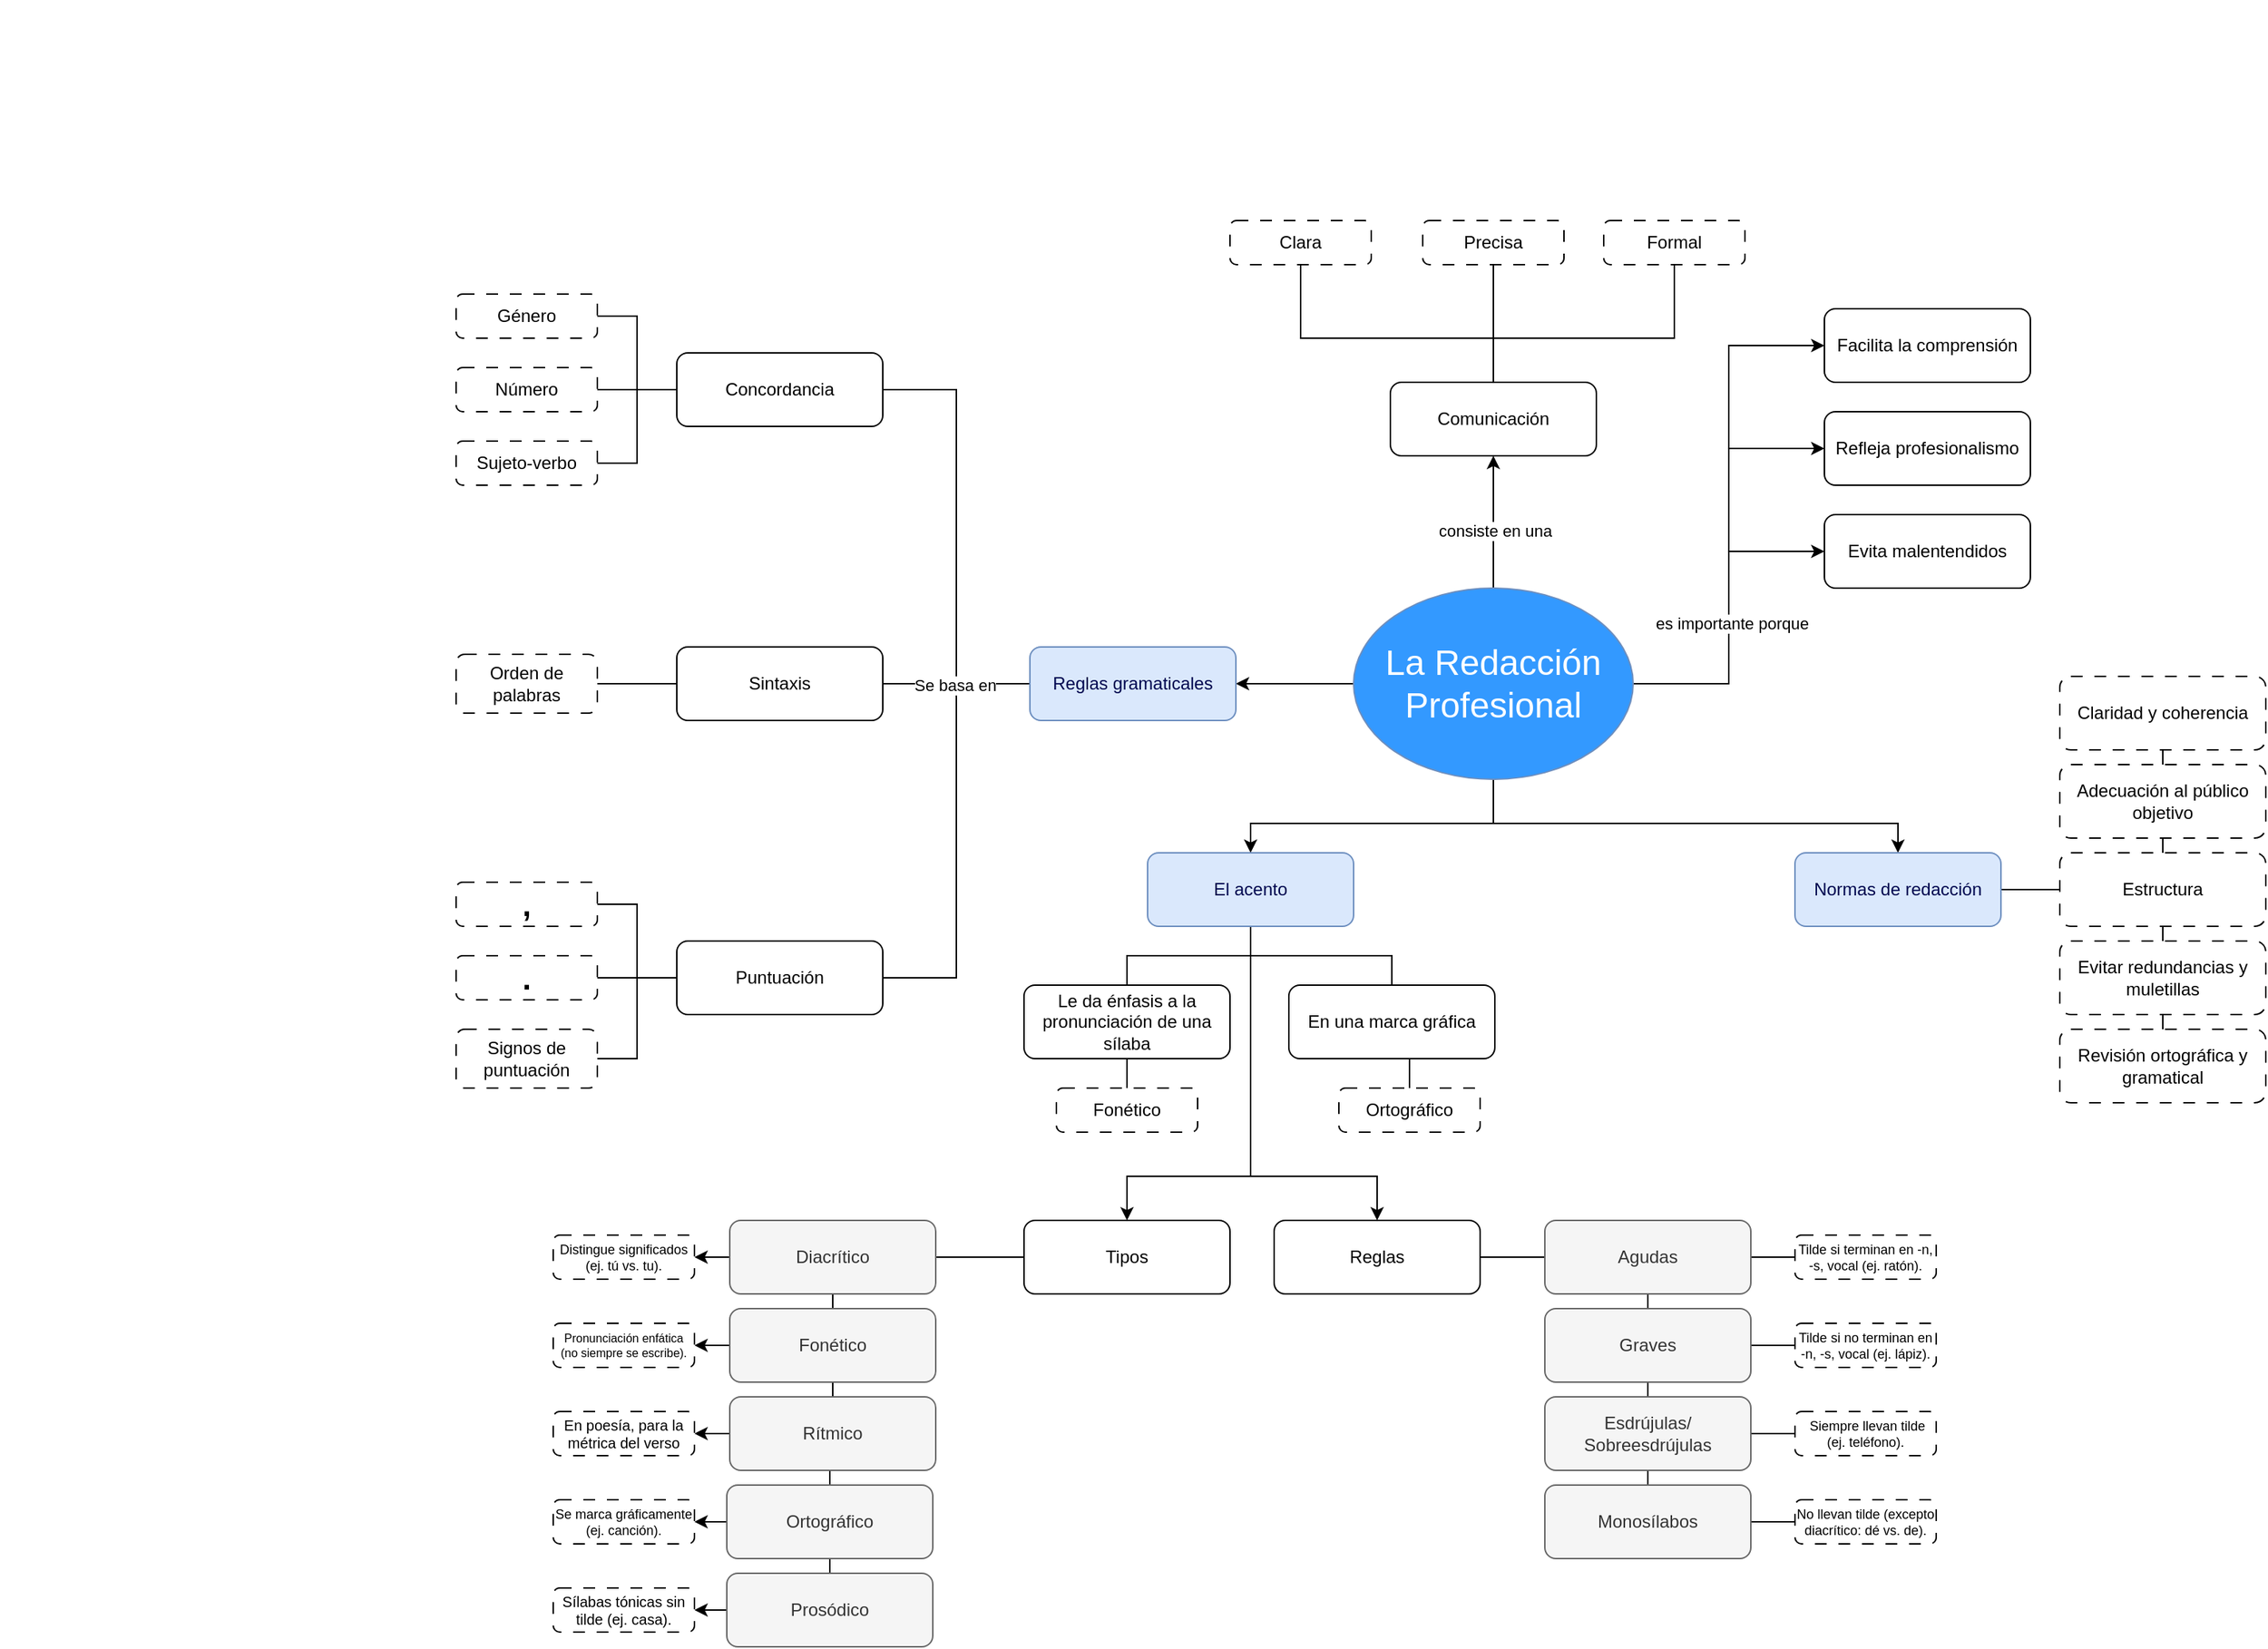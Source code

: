<mxfile version="27.1.6">
  <diagram name="Página-1" id="cR_eT806fHbKyr2w1ywo">
    <mxGraphModel dx="2803" dy="1054" grid="1" gridSize="10" guides="1" tooltips="1" connect="1" arrows="1" fold="1" page="1" pageScale="1" pageWidth="827" pageHeight="1169" math="0" shadow="0">
      <root>
        <mxCell id="0" />
        <mxCell id="1" parent="0" />
        <mxCell id="0SNRiRDFOVl1TNFRyqo_-10" style="edgeStyle=orthogonalEdgeStyle;rounded=0;orthogonalLoop=1;jettySize=auto;html=1;entryX=0.5;entryY=1;entryDx=0;entryDy=0;" edge="1" parent="1" source="0SNRiRDFOVl1TNFRyqo_-2" target="0SNRiRDFOVl1TNFRyqo_-3">
          <mxGeometry relative="1" as="geometry" />
        </mxCell>
        <mxCell id="0SNRiRDFOVl1TNFRyqo_-11" value="consiste en una" style="edgeLabel;html=1;align=center;verticalAlign=middle;resizable=0;points=[];labelBackgroundColor=light-dark(#ffffff, #ededed);fontColor=#000000;" vertex="1" connectable="0" parent="0SNRiRDFOVl1TNFRyqo_-10">
          <mxGeometry x="-0.133" y="-1" relative="1" as="geometry">
            <mxPoint as="offset" />
          </mxGeometry>
        </mxCell>
        <mxCell id="0SNRiRDFOVl1TNFRyqo_-15" style="edgeStyle=orthogonalEdgeStyle;rounded=0;orthogonalLoop=1;jettySize=auto;html=1;entryX=0;entryY=0.5;entryDx=0;entryDy=0;" edge="1" parent="1" source="0SNRiRDFOVl1TNFRyqo_-2" target="0SNRiRDFOVl1TNFRyqo_-12">
          <mxGeometry relative="1" as="geometry" />
        </mxCell>
        <mxCell id="0SNRiRDFOVl1TNFRyqo_-16" style="edgeStyle=orthogonalEdgeStyle;rounded=0;orthogonalLoop=1;jettySize=auto;html=1;entryX=0;entryY=0.5;entryDx=0;entryDy=0;" edge="1" parent="1" source="0SNRiRDFOVl1TNFRyqo_-2" target="0SNRiRDFOVl1TNFRyqo_-13">
          <mxGeometry relative="1" as="geometry" />
        </mxCell>
        <mxCell id="0SNRiRDFOVl1TNFRyqo_-17" style="edgeStyle=orthogonalEdgeStyle;rounded=0;orthogonalLoop=1;jettySize=auto;html=1;entryX=0;entryY=0.5;entryDx=0;entryDy=0;" edge="1" parent="1" source="0SNRiRDFOVl1TNFRyqo_-2" target="0SNRiRDFOVl1TNFRyqo_-14">
          <mxGeometry relative="1" as="geometry" />
        </mxCell>
        <mxCell id="0SNRiRDFOVl1TNFRyqo_-18" value="es importante porque" style="edgeLabel;html=1;align=center;verticalAlign=middle;resizable=0;points=[];" vertex="1" connectable="0" parent="0SNRiRDFOVl1TNFRyqo_-17">
          <mxGeometry x="-0.034" y="-2" relative="1" as="geometry">
            <mxPoint as="offset" />
          </mxGeometry>
        </mxCell>
        <mxCell id="0SNRiRDFOVl1TNFRyqo_-23" style="edgeStyle=orthogonalEdgeStyle;rounded=0;orthogonalLoop=1;jettySize=auto;html=1;" edge="1" parent="1" source="0SNRiRDFOVl1TNFRyqo_-2" target="0SNRiRDFOVl1TNFRyqo_-19">
          <mxGeometry relative="1" as="geometry" />
        </mxCell>
        <mxCell id="0SNRiRDFOVl1TNFRyqo_-52" style="edgeStyle=orthogonalEdgeStyle;rounded=0;orthogonalLoop=1;jettySize=auto;html=1;entryX=0.5;entryY=0;entryDx=0;entryDy=0;" edge="1" parent="1" source="0SNRiRDFOVl1TNFRyqo_-2" target="0SNRiRDFOVl1TNFRyqo_-41">
          <mxGeometry relative="1" as="geometry">
            <Array as="points">
              <mxPoint x="435" y="580" />
              <mxPoint x="270" y="580" />
            </Array>
          </mxGeometry>
        </mxCell>
        <mxCell id="0SNRiRDFOVl1TNFRyqo_-89" style="edgeStyle=orthogonalEdgeStyle;rounded=0;orthogonalLoop=1;jettySize=auto;html=1;entryX=0.5;entryY=0;entryDx=0;entryDy=0;" edge="1" parent="1" source="0SNRiRDFOVl1TNFRyqo_-2" target="0SNRiRDFOVl1TNFRyqo_-88">
          <mxGeometry relative="1" as="geometry">
            <Array as="points">
              <mxPoint x="435" y="580" />
              <mxPoint x="710" y="580" />
            </Array>
          </mxGeometry>
        </mxCell>
        <mxCell id="0SNRiRDFOVl1TNFRyqo_-2" value="La Redacción Profesional" style="ellipse;whiteSpace=wrap;html=1;fontSize=24;fillColor=#3399FF;strokeColor=#6c8ebf;fontColor=#FFFFFF;fontStyle=0" vertex="1" parent="1">
          <mxGeometry x="340" y="420" width="190" height="130" as="geometry" />
        </mxCell>
        <mxCell id="0SNRiRDFOVl1TNFRyqo_-7" style="edgeStyle=orthogonalEdgeStyle;rounded=0;orthogonalLoop=1;jettySize=auto;html=1;entryX=0.5;entryY=1;entryDx=0;entryDy=0;endArrow=none;startFill=0;" edge="1" parent="1" source="0SNRiRDFOVl1TNFRyqo_-3" target="0SNRiRDFOVl1TNFRyqo_-5">
          <mxGeometry relative="1" as="geometry" />
        </mxCell>
        <mxCell id="0SNRiRDFOVl1TNFRyqo_-8" style="edgeStyle=orthogonalEdgeStyle;rounded=0;orthogonalLoop=1;jettySize=auto;html=1;entryX=0.5;entryY=1;entryDx=0;entryDy=0;endArrow=none;startFill=0;" edge="1" parent="1" source="0SNRiRDFOVl1TNFRyqo_-3" target="0SNRiRDFOVl1TNFRyqo_-4">
          <mxGeometry relative="1" as="geometry">
            <Array as="points">
              <mxPoint x="435" y="250" />
              <mxPoint x="304" y="250" />
            </Array>
          </mxGeometry>
        </mxCell>
        <mxCell id="0SNRiRDFOVl1TNFRyqo_-9" style="edgeStyle=orthogonalEdgeStyle;rounded=0;orthogonalLoop=1;jettySize=auto;html=1;entryX=0.5;entryY=1;entryDx=0;entryDy=0;endArrow=none;startFill=0;" edge="1" parent="1" source="0SNRiRDFOVl1TNFRyqo_-3" target="0SNRiRDFOVl1TNFRyqo_-6">
          <mxGeometry relative="1" as="geometry">
            <Array as="points">
              <mxPoint x="435" y="250" />
              <mxPoint x="558" y="250" />
            </Array>
          </mxGeometry>
        </mxCell>
        <mxCell id="0SNRiRDFOVl1TNFRyqo_-3" value="Comunicación" style="rounded=1;whiteSpace=wrap;html=1;" vertex="1" parent="1">
          <mxGeometry x="365" y="280" width="140" height="50" as="geometry" />
        </mxCell>
        <mxCell id="0SNRiRDFOVl1TNFRyqo_-4" value="Clara" style="rounded=1;whiteSpace=wrap;html=1;dashed=1;dashPattern=8 8;" vertex="1" parent="1">
          <mxGeometry x="256" y="170" width="96" height="30" as="geometry" />
        </mxCell>
        <mxCell id="0SNRiRDFOVl1TNFRyqo_-5" value="Precisa" style="rounded=1;whiteSpace=wrap;html=1;dashed=1;dashPattern=8 8;" vertex="1" parent="1">
          <mxGeometry x="387" y="170" width="96" height="30" as="geometry" />
        </mxCell>
        <mxCell id="0SNRiRDFOVl1TNFRyqo_-6" value="Formal" style="rounded=1;whiteSpace=wrap;html=1;dashed=1;dashPattern=8 8;" vertex="1" parent="1">
          <mxGeometry x="510" y="170" width="96" height="30" as="geometry" />
        </mxCell>
        <mxCell id="0SNRiRDFOVl1TNFRyqo_-12" value="Facilita la comprensión" style="rounded=1;whiteSpace=wrap;html=1;" vertex="1" parent="1">
          <mxGeometry x="660" y="230" width="140" height="50" as="geometry" />
        </mxCell>
        <mxCell id="0SNRiRDFOVl1TNFRyqo_-13" value="Refleja profesionalismo" style="rounded=1;whiteSpace=wrap;html=1;" vertex="1" parent="1">
          <mxGeometry x="660" y="300" width="140" height="50" as="geometry" />
        </mxCell>
        <mxCell id="0SNRiRDFOVl1TNFRyqo_-14" value="Evita malentendidos" style="rounded=1;whiteSpace=wrap;html=1;" vertex="1" parent="1">
          <mxGeometry x="660" y="370" width="140" height="50" as="geometry" />
        </mxCell>
        <mxCell id="0SNRiRDFOVl1TNFRyqo_-24" style="edgeStyle=orthogonalEdgeStyle;rounded=0;orthogonalLoop=1;jettySize=auto;html=1;entryX=1;entryY=0.5;entryDx=0;entryDy=0;endArrow=none;startFill=0;" edge="1" parent="1" source="0SNRiRDFOVl1TNFRyqo_-19" target="0SNRiRDFOVl1TNFRyqo_-21">
          <mxGeometry relative="1" as="geometry" />
        </mxCell>
        <mxCell id="0SNRiRDFOVl1TNFRyqo_-25" style="edgeStyle=orthogonalEdgeStyle;rounded=0;orthogonalLoop=1;jettySize=auto;html=1;entryX=1;entryY=0.5;entryDx=0;entryDy=0;endArrow=none;startFill=0;" edge="1" parent="1" source="0SNRiRDFOVl1TNFRyqo_-19" target="0SNRiRDFOVl1TNFRyqo_-20">
          <mxGeometry relative="1" as="geometry" />
        </mxCell>
        <mxCell id="0SNRiRDFOVl1TNFRyqo_-26" style="edgeStyle=orthogonalEdgeStyle;rounded=0;orthogonalLoop=1;jettySize=auto;html=1;entryX=1;entryY=0.5;entryDx=0;entryDy=0;endArrow=none;startFill=0;" edge="1" parent="1" source="0SNRiRDFOVl1TNFRyqo_-19" target="0SNRiRDFOVl1TNFRyqo_-22">
          <mxGeometry relative="1" as="geometry" />
        </mxCell>
        <mxCell id="0SNRiRDFOVl1TNFRyqo_-42" value="Se basa en" style="edgeLabel;html=1;align=center;verticalAlign=middle;resizable=0;points=[];" vertex="1" connectable="0" parent="0SNRiRDFOVl1TNFRyqo_-26">
          <mxGeometry x="-0.658" y="-1" relative="1" as="geometry">
            <mxPoint y="-1" as="offset" />
          </mxGeometry>
        </mxCell>
        <mxCell id="0SNRiRDFOVl1TNFRyqo_-19" value="Reglas gramaticales" style="rounded=1;whiteSpace=wrap;html=1;fillColor=#dae8fc;strokeColor=#6c8ebf;fontColor=light-dark(#00074F,#EDEDED);" vertex="1" parent="1">
          <mxGeometry x="120" y="460" width="140" height="50" as="geometry" />
        </mxCell>
        <mxCell id="0SNRiRDFOVl1TNFRyqo_-34" style="edgeStyle=orthogonalEdgeStyle;rounded=0;orthogonalLoop=1;jettySize=auto;html=1;entryX=1;entryY=0.5;entryDx=0;entryDy=0;endArrow=none;startFill=0;" edge="1" parent="1" source="0SNRiRDFOVl1TNFRyqo_-20" target="0SNRiRDFOVl1TNFRyqo_-30">
          <mxGeometry relative="1" as="geometry" />
        </mxCell>
        <mxCell id="0SNRiRDFOVl1TNFRyqo_-20" value="Sintaxis" style="rounded=1;whiteSpace=wrap;html=1;" vertex="1" parent="1">
          <mxGeometry x="-120" y="460" width="140" height="50" as="geometry" />
        </mxCell>
        <mxCell id="0SNRiRDFOVl1TNFRyqo_-35" style="edgeStyle=orthogonalEdgeStyle;rounded=0;orthogonalLoop=1;jettySize=auto;html=1;entryX=1;entryY=0.5;entryDx=0;entryDy=0;endArrow=none;startFill=0;" edge="1" parent="1" source="0SNRiRDFOVl1TNFRyqo_-21" target="0SNRiRDFOVl1TNFRyqo_-28">
          <mxGeometry relative="1" as="geometry" />
        </mxCell>
        <mxCell id="0SNRiRDFOVl1TNFRyqo_-36" style="edgeStyle=orthogonalEdgeStyle;rounded=0;orthogonalLoop=1;jettySize=auto;html=1;entryX=1;entryY=0.5;entryDx=0;entryDy=0;endArrow=none;startFill=0;" edge="1" parent="1" source="0SNRiRDFOVl1TNFRyqo_-21" target="0SNRiRDFOVl1TNFRyqo_-27">
          <mxGeometry relative="1" as="geometry" />
        </mxCell>
        <mxCell id="0SNRiRDFOVl1TNFRyqo_-37" style="edgeStyle=orthogonalEdgeStyle;rounded=0;orthogonalLoop=1;jettySize=auto;html=1;entryX=1;entryY=0.5;entryDx=0;entryDy=0;endArrow=none;startFill=0;" edge="1" parent="1" source="0SNRiRDFOVl1TNFRyqo_-21" target="0SNRiRDFOVl1TNFRyqo_-29">
          <mxGeometry relative="1" as="geometry" />
        </mxCell>
        <mxCell id="0SNRiRDFOVl1TNFRyqo_-21" value="Concordancia" style="rounded=1;whiteSpace=wrap;html=1;" vertex="1" parent="1">
          <mxGeometry x="-120" y="260" width="140" height="50" as="geometry" />
        </mxCell>
        <mxCell id="0SNRiRDFOVl1TNFRyqo_-38" style="edgeStyle=orthogonalEdgeStyle;rounded=0;orthogonalLoop=1;jettySize=auto;html=1;endArrow=none;startFill=0;" edge="1" parent="1" source="0SNRiRDFOVl1TNFRyqo_-22" target="0SNRiRDFOVl1TNFRyqo_-32">
          <mxGeometry relative="1" as="geometry" />
        </mxCell>
        <mxCell id="0SNRiRDFOVl1TNFRyqo_-39" style="edgeStyle=orthogonalEdgeStyle;rounded=0;orthogonalLoop=1;jettySize=auto;html=1;entryX=1;entryY=0.5;entryDx=0;entryDy=0;endArrow=none;startFill=0;" edge="1" parent="1" source="0SNRiRDFOVl1TNFRyqo_-22" target="0SNRiRDFOVl1TNFRyqo_-31">
          <mxGeometry relative="1" as="geometry" />
        </mxCell>
        <mxCell id="0SNRiRDFOVl1TNFRyqo_-40" style="edgeStyle=orthogonalEdgeStyle;rounded=0;orthogonalLoop=1;jettySize=auto;html=1;entryX=1;entryY=0.5;entryDx=0;entryDy=0;endArrow=none;startFill=0;" edge="1" parent="1" source="0SNRiRDFOVl1TNFRyqo_-22" target="0SNRiRDFOVl1TNFRyqo_-33">
          <mxGeometry relative="1" as="geometry" />
        </mxCell>
        <mxCell id="0SNRiRDFOVl1TNFRyqo_-22" value="Puntuación" style="rounded=1;whiteSpace=wrap;html=1;" vertex="1" parent="1">
          <mxGeometry x="-120" y="660" width="140" height="50" as="geometry" />
        </mxCell>
        <mxCell id="0SNRiRDFOVl1TNFRyqo_-27" value="Género" style="rounded=1;whiteSpace=wrap;html=1;dashed=1;dashPattern=8 8;" vertex="1" parent="1">
          <mxGeometry x="-270" y="220" width="96" height="30" as="geometry" />
        </mxCell>
        <mxCell id="0SNRiRDFOVl1TNFRyqo_-28" value="Número" style="rounded=1;whiteSpace=wrap;html=1;dashed=1;dashPattern=8 8;" vertex="1" parent="1">
          <mxGeometry x="-270" y="270" width="96" height="30" as="geometry" />
        </mxCell>
        <mxCell id="0SNRiRDFOVl1TNFRyqo_-29" value="Sujeto-verbo" style="rounded=1;whiteSpace=wrap;html=1;dashed=1;dashPattern=8 8;" vertex="1" parent="1">
          <mxGeometry x="-270" y="320" width="96" height="30" as="geometry" />
        </mxCell>
        <mxCell id="0SNRiRDFOVl1TNFRyqo_-30" value="Orden de palabras" style="rounded=1;whiteSpace=wrap;html=1;dashed=1;dashPattern=8 8;" vertex="1" parent="1">
          <mxGeometry x="-270" y="465" width="96" height="40" as="geometry" />
        </mxCell>
        <mxCell id="0SNRiRDFOVl1TNFRyqo_-31" value="," style="rounded=1;whiteSpace=wrap;html=1;dashed=1;dashPattern=8 8;fontSize=21;fontStyle=1" vertex="1" parent="1">
          <mxGeometry x="-270" y="620" width="96" height="30" as="geometry" />
        </mxCell>
        <mxCell id="0SNRiRDFOVl1TNFRyqo_-32" value="." style="rounded=1;whiteSpace=wrap;html=1;dashed=1;dashPattern=8 8;fontSize=21;fontStyle=1" vertex="1" parent="1">
          <mxGeometry x="-270" y="670" width="96" height="30" as="geometry" />
        </mxCell>
        <mxCell id="0SNRiRDFOVl1TNFRyqo_-33" value="Signos de puntuación" style="rounded=1;whiteSpace=wrap;html=1;dashed=1;dashPattern=8 8;" vertex="1" parent="1">
          <mxGeometry x="-270" y="720" width="96" height="40" as="geometry" />
        </mxCell>
        <mxCell id="0SNRiRDFOVl1TNFRyqo_-44" style="edgeStyle=orthogonalEdgeStyle;rounded=0;orthogonalLoop=1;jettySize=auto;html=1;entryX=0.5;entryY=0;entryDx=0;entryDy=0;endArrow=none;startFill=0;" edge="1" parent="1" source="0SNRiRDFOVl1TNFRyqo_-41" target="0SNRiRDFOVl1TNFRyqo_-43">
          <mxGeometry relative="1" as="geometry" />
        </mxCell>
        <mxCell id="0SNRiRDFOVl1TNFRyqo_-49" style="edgeStyle=orthogonalEdgeStyle;rounded=0;orthogonalLoop=1;jettySize=auto;html=1;entryX=0.5;entryY=0;entryDx=0;entryDy=0;endArrow=none;startFill=0;" edge="1" parent="1" source="0SNRiRDFOVl1TNFRyqo_-41" target="0SNRiRDFOVl1TNFRyqo_-48">
          <mxGeometry relative="1" as="geometry" />
        </mxCell>
        <mxCell id="0SNRiRDFOVl1TNFRyqo_-54" style="edgeStyle=orthogonalEdgeStyle;rounded=0;orthogonalLoop=1;jettySize=auto;html=1;entryX=0.5;entryY=0;entryDx=0;entryDy=0;" edge="1" parent="1" source="0SNRiRDFOVl1TNFRyqo_-41" target="0SNRiRDFOVl1TNFRyqo_-53">
          <mxGeometry relative="1" as="geometry">
            <Array as="points">
              <mxPoint x="270" y="820" />
              <mxPoint x="186" y="820" />
            </Array>
          </mxGeometry>
        </mxCell>
        <mxCell id="0SNRiRDFOVl1TNFRyqo_-73" style="edgeStyle=orthogonalEdgeStyle;rounded=0;orthogonalLoop=1;jettySize=auto;html=1;entryX=0.5;entryY=0;entryDx=0;entryDy=0;" edge="1" parent="1" source="0SNRiRDFOVl1TNFRyqo_-41" target="0SNRiRDFOVl1TNFRyqo_-72">
          <mxGeometry relative="1" as="geometry">
            <Array as="points">
              <mxPoint x="270" y="820" />
              <mxPoint x="356" y="820" />
            </Array>
          </mxGeometry>
        </mxCell>
        <mxCell id="0SNRiRDFOVl1TNFRyqo_-41" value="El acento" style="rounded=1;whiteSpace=wrap;html=1;fillColor=#dae8fc;strokeColor=#6c8ebf;fontColor=light-dark(#00074F,#EDEDED);" vertex="1" parent="1">
          <mxGeometry x="200" y="600" width="140" height="50" as="geometry" />
        </mxCell>
        <mxCell id="0SNRiRDFOVl1TNFRyqo_-50" style="edgeStyle=orthogonalEdgeStyle;rounded=0;orthogonalLoop=1;jettySize=auto;html=1;exitX=0.5;exitY=1;exitDx=0;exitDy=0;endArrow=none;startFill=0;" edge="1" parent="1" source="0SNRiRDFOVl1TNFRyqo_-43" target="0SNRiRDFOVl1TNFRyqo_-46">
          <mxGeometry relative="1" as="geometry" />
        </mxCell>
        <mxCell id="0SNRiRDFOVl1TNFRyqo_-43" value="Le da énfasis a la pronunciación de una sílaba" style="rounded=1;whiteSpace=wrap;html=1;" vertex="1" parent="1">
          <mxGeometry x="116" y="690" width="140" height="50" as="geometry" />
        </mxCell>
        <mxCell id="0SNRiRDFOVl1TNFRyqo_-46" value="Fonético" style="rounded=1;whiteSpace=wrap;html=1;dashed=1;dashPattern=8 8;" vertex="1" parent="1">
          <mxGeometry x="138" y="760" width="96" height="30" as="geometry" />
        </mxCell>
        <mxCell id="0SNRiRDFOVl1TNFRyqo_-47" value="Ortográfico" style="rounded=1;whiteSpace=wrap;html=1;dashed=1;dashPattern=8 8;" vertex="1" parent="1">
          <mxGeometry x="330" y="760" width="96" height="30" as="geometry" />
        </mxCell>
        <mxCell id="0SNRiRDFOVl1TNFRyqo_-51" style="edgeStyle=orthogonalEdgeStyle;rounded=0;orthogonalLoop=1;jettySize=auto;html=1;exitX=0.5;exitY=1;exitDx=0;exitDy=0;entryX=0.5;entryY=0;entryDx=0;entryDy=0;endArrow=none;startFill=0;" edge="1" parent="1" source="0SNRiRDFOVl1TNFRyqo_-48" target="0SNRiRDFOVl1TNFRyqo_-47">
          <mxGeometry relative="1" as="geometry" />
        </mxCell>
        <mxCell id="0SNRiRDFOVl1TNFRyqo_-48" value="En una marca gráfica" style="rounded=1;whiteSpace=wrap;html=1;" vertex="1" parent="1">
          <mxGeometry x="296" y="690" width="140" height="50" as="geometry" />
        </mxCell>
        <mxCell id="0SNRiRDFOVl1TNFRyqo_-60" style="edgeStyle=orthogonalEdgeStyle;rounded=0;orthogonalLoop=1;jettySize=auto;html=1;endArrow=none;startFill=0;" edge="1" parent="1" source="0SNRiRDFOVl1TNFRyqo_-53" target="0SNRiRDFOVl1TNFRyqo_-55">
          <mxGeometry relative="1" as="geometry" />
        </mxCell>
        <mxCell id="0SNRiRDFOVl1TNFRyqo_-53" value="Tipos" style="rounded=1;whiteSpace=wrap;html=1;" vertex="1" parent="1">
          <mxGeometry x="116" y="850" width="140" height="50" as="geometry" />
        </mxCell>
        <mxCell id="0SNRiRDFOVl1TNFRyqo_-61" style="edgeStyle=orthogonalEdgeStyle;rounded=0;orthogonalLoop=1;jettySize=auto;html=1;exitX=0.5;exitY=1;exitDx=0;exitDy=0;entryX=0.5;entryY=0;entryDx=0;entryDy=0;endArrow=none;startFill=0;" edge="1" parent="1" source="0SNRiRDFOVl1TNFRyqo_-55" target="0SNRiRDFOVl1TNFRyqo_-59">
          <mxGeometry relative="1" as="geometry" />
        </mxCell>
        <mxCell id="0SNRiRDFOVl1TNFRyqo_-67" style="edgeStyle=orthogonalEdgeStyle;rounded=0;orthogonalLoop=1;jettySize=auto;html=1;" edge="1" parent="1" source="0SNRiRDFOVl1TNFRyqo_-55" target="0SNRiRDFOVl1TNFRyqo_-62">
          <mxGeometry relative="1" as="geometry" />
        </mxCell>
        <mxCell id="0SNRiRDFOVl1TNFRyqo_-55" value="Diacrítico" style="rounded=1;whiteSpace=wrap;html=1;fillColor=#f5f5f5;fontColor=#333333;strokeColor=#666666;" vertex="1" parent="1">
          <mxGeometry x="-84" y="850" width="140" height="50" as="geometry" />
        </mxCell>
        <mxCell id="0SNRiRDFOVl1TNFRyqo_-68" style="edgeStyle=orthogonalEdgeStyle;rounded=0;orthogonalLoop=1;jettySize=auto;html=1;" edge="1" parent="1" source="0SNRiRDFOVl1TNFRyqo_-56" target="0SNRiRDFOVl1TNFRyqo_-63">
          <mxGeometry relative="1" as="geometry" />
        </mxCell>
        <mxCell id="0SNRiRDFOVl1TNFRyqo_-56" value="Fonético" style="rounded=1;whiteSpace=wrap;html=1;fillColor=#f5f5f5;fontColor=#333333;strokeColor=#666666;" vertex="1" parent="1">
          <mxGeometry x="-84" y="910" width="140" height="50" as="geometry" />
        </mxCell>
        <mxCell id="0SNRiRDFOVl1TNFRyqo_-69" style="edgeStyle=orthogonalEdgeStyle;rounded=0;orthogonalLoop=1;jettySize=auto;html=1;entryX=1;entryY=0.5;entryDx=0;entryDy=0;" edge="1" parent="1" source="0SNRiRDFOVl1TNFRyqo_-57" target="0SNRiRDFOVl1TNFRyqo_-64">
          <mxGeometry relative="1" as="geometry" />
        </mxCell>
        <mxCell id="0SNRiRDFOVl1TNFRyqo_-57" value="Rítmico" style="rounded=1;whiteSpace=wrap;html=1;fillColor=#f5f5f5;fontColor=#333333;strokeColor=#666666;" vertex="1" parent="1">
          <mxGeometry x="-84" y="970" width="140" height="50" as="geometry" />
        </mxCell>
        <mxCell id="0SNRiRDFOVl1TNFRyqo_-70" style="edgeStyle=orthogonalEdgeStyle;rounded=0;orthogonalLoop=1;jettySize=auto;html=1;entryX=1;entryY=0.5;entryDx=0;entryDy=0;" edge="1" parent="1" source="0SNRiRDFOVl1TNFRyqo_-58" target="0SNRiRDFOVl1TNFRyqo_-65">
          <mxGeometry relative="1" as="geometry" />
        </mxCell>
        <mxCell id="0SNRiRDFOVl1TNFRyqo_-58" value="Ortográfico" style="rounded=1;whiteSpace=wrap;html=1;fillColor=#f5f5f5;fontColor=#333333;strokeColor=#666666;" vertex="1" parent="1">
          <mxGeometry x="-86" y="1030" width="140" height="50" as="geometry" />
        </mxCell>
        <mxCell id="0SNRiRDFOVl1TNFRyqo_-71" style="edgeStyle=orthogonalEdgeStyle;rounded=0;orthogonalLoop=1;jettySize=auto;html=1;" edge="1" parent="1" source="0SNRiRDFOVl1TNFRyqo_-59" target="0SNRiRDFOVl1TNFRyqo_-66">
          <mxGeometry relative="1" as="geometry" />
        </mxCell>
        <mxCell id="0SNRiRDFOVl1TNFRyqo_-59" value="Prosódico" style="rounded=1;whiteSpace=wrap;html=1;fillColor=#f5f5f5;fontColor=#333333;strokeColor=#666666;" vertex="1" parent="1">
          <mxGeometry x="-86" y="1090" width="140" height="50" as="geometry" />
        </mxCell>
        <mxCell id="0SNRiRDFOVl1TNFRyqo_-62" value="Distingue significados (ej. tú vs. tu)." style="rounded=1;whiteSpace=wrap;html=1;dashed=1;dashPattern=8 8;fontSize=9;" vertex="1" parent="1">
          <mxGeometry x="-204" y="860" width="96" height="30" as="geometry" />
        </mxCell>
        <mxCell id="0SNRiRDFOVl1TNFRyqo_-63" value="Pronunciación enfática (no siempre se escribe)." style="rounded=1;whiteSpace=wrap;html=1;dashed=1;dashPattern=8 8;fontSize=8;" vertex="1" parent="1">
          <mxGeometry x="-204" y="920" width="96" height="30" as="geometry" />
        </mxCell>
        <mxCell id="0SNRiRDFOVl1TNFRyqo_-64" value="En poesía, para la métrica del verso" style="rounded=1;whiteSpace=wrap;html=1;dashed=1;dashPattern=8 8;fontSize=10;" vertex="1" parent="1">
          <mxGeometry x="-204" y="980" width="96" height="30" as="geometry" />
        </mxCell>
        <mxCell id="0SNRiRDFOVl1TNFRyqo_-65" value="Se marca gráficamente (ej. canción)." style="rounded=1;whiteSpace=wrap;html=1;dashed=1;dashPattern=8 8;fontSize=9;" vertex="1" parent="1">
          <mxGeometry x="-204" y="1040" width="96" height="30" as="geometry" />
        </mxCell>
        <mxCell id="0SNRiRDFOVl1TNFRyqo_-66" value="Sílabas tónicas sin tilde (ej. casa)." style="rounded=1;whiteSpace=wrap;html=1;dashed=1;dashPattern=8 8;fontSize=10;" vertex="1" parent="1">
          <mxGeometry x="-204" y="1100" width="96" height="30" as="geometry" />
        </mxCell>
        <mxCell id="0SNRiRDFOVl1TNFRyqo_-86" style="edgeStyle=orthogonalEdgeStyle;rounded=0;orthogonalLoop=1;jettySize=auto;html=1;entryX=0;entryY=0.5;entryDx=0;entryDy=0;endArrow=none;startFill=0;" edge="1" parent="1" source="0SNRiRDFOVl1TNFRyqo_-72" target="0SNRiRDFOVl1TNFRyqo_-74">
          <mxGeometry relative="1" as="geometry" />
        </mxCell>
        <mxCell id="0SNRiRDFOVl1TNFRyqo_-72" value="Reglas" style="rounded=1;whiteSpace=wrap;html=1;" vertex="1" parent="1">
          <mxGeometry x="286" y="850" width="140" height="50" as="geometry" />
        </mxCell>
        <mxCell id="0SNRiRDFOVl1TNFRyqo_-82" style="edgeStyle=orthogonalEdgeStyle;rounded=0;orthogonalLoop=1;jettySize=auto;html=1;entryX=0;entryY=0.5;entryDx=0;entryDy=0;endArrow=none;startFill=0;" edge="1" parent="1" source="0SNRiRDFOVl1TNFRyqo_-74" target="0SNRiRDFOVl1TNFRyqo_-78">
          <mxGeometry relative="1" as="geometry" />
        </mxCell>
        <mxCell id="0SNRiRDFOVl1TNFRyqo_-87" style="edgeStyle=orthogonalEdgeStyle;rounded=0;orthogonalLoop=1;jettySize=auto;html=1;exitX=0.5;exitY=1;exitDx=0;exitDy=0;endArrow=none;startFill=0;" edge="1" parent="1" source="0SNRiRDFOVl1TNFRyqo_-74" target="0SNRiRDFOVl1TNFRyqo_-77">
          <mxGeometry relative="1" as="geometry" />
        </mxCell>
        <mxCell id="0SNRiRDFOVl1TNFRyqo_-74" value="Agudas" style="rounded=1;whiteSpace=wrap;html=1;fillColor=#f5f5f5;fontColor=#333333;strokeColor=#666666;" vertex="1" parent="1">
          <mxGeometry x="470" y="850" width="140" height="50" as="geometry" />
        </mxCell>
        <mxCell id="0SNRiRDFOVl1TNFRyqo_-83" style="edgeStyle=orthogonalEdgeStyle;rounded=0;orthogonalLoop=1;jettySize=auto;html=1;entryX=0;entryY=0.5;entryDx=0;entryDy=0;endArrow=none;startFill=0;" edge="1" parent="1" source="0SNRiRDFOVl1TNFRyqo_-75" target="0SNRiRDFOVl1TNFRyqo_-79">
          <mxGeometry relative="1" as="geometry" />
        </mxCell>
        <mxCell id="0SNRiRDFOVl1TNFRyqo_-75" value="Graves" style="rounded=1;whiteSpace=wrap;html=1;fillColor=#f5f5f5;fontColor=#333333;strokeColor=#666666;" vertex="1" parent="1">
          <mxGeometry x="470" y="910" width="140" height="50" as="geometry" />
        </mxCell>
        <mxCell id="0SNRiRDFOVl1TNFRyqo_-84" style="edgeStyle=orthogonalEdgeStyle;rounded=0;orthogonalLoop=1;jettySize=auto;html=1;entryX=0;entryY=0.5;entryDx=0;entryDy=0;endArrow=none;startFill=0;" edge="1" parent="1" source="0SNRiRDFOVl1TNFRyqo_-76" target="0SNRiRDFOVl1TNFRyqo_-80">
          <mxGeometry relative="1" as="geometry" />
        </mxCell>
        <mxCell id="0SNRiRDFOVl1TNFRyqo_-76" value="Esdrújulas/&lt;div&gt;Sobreesdrújulas&lt;/div&gt;" style="rounded=1;whiteSpace=wrap;html=1;fillColor=#f5f5f5;fontColor=#333333;strokeColor=#666666;" vertex="1" parent="1">
          <mxGeometry x="470" y="970" width="140" height="50" as="geometry" />
        </mxCell>
        <mxCell id="0SNRiRDFOVl1TNFRyqo_-85" style="edgeStyle=orthogonalEdgeStyle;rounded=0;orthogonalLoop=1;jettySize=auto;html=1;entryX=0;entryY=0.5;entryDx=0;entryDy=0;endArrow=none;startFill=0;" edge="1" parent="1" source="0SNRiRDFOVl1TNFRyqo_-77" target="0SNRiRDFOVl1TNFRyqo_-81">
          <mxGeometry relative="1" as="geometry" />
        </mxCell>
        <mxCell id="0SNRiRDFOVl1TNFRyqo_-77" value="Monosílabos" style="rounded=1;whiteSpace=wrap;html=1;fillColor=#f5f5f5;fontColor=#333333;strokeColor=#666666;" vertex="1" parent="1">
          <mxGeometry x="470" y="1030" width="140" height="50" as="geometry" />
        </mxCell>
        <mxCell id="0SNRiRDFOVl1TNFRyqo_-78" value="Tilde si terminan en -n, -s, vocal (ej. ratón)." style="rounded=1;whiteSpace=wrap;html=1;dashed=1;dashPattern=8 8;fontSize=9;" vertex="1" parent="1">
          <mxGeometry x="640" y="860" width="96" height="30" as="geometry" />
        </mxCell>
        <mxCell id="0SNRiRDFOVl1TNFRyqo_-79" value="Tilde si no terminan en -n, -s, vocal (ej. lápiz)." style="rounded=1;whiteSpace=wrap;html=1;dashed=1;dashPattern=8 8;fontSize=9;" vertex="1" parent="1">
          <mxGeometry x="640" y="920" width="96" height="30" as="geometry" />
        </mxCell>
        <mxCell id="0SNRiRDFOVl1TNFRyqo_-80" value="&amp;nbsp;Siempre llevan tilde (ej. teléfono)." style="rounded=1;whiteSpace=wrap;html=1;dashed=1;dashPattern=8 8;fontSize=9;" vertex="1" parent="1">
          <mxGeometry x="640" y="980" width="96" height="30" as="geometry" />
        </mxCell>
        <mxCell id="0SNRiRDFOVl1TNFRyqo_-81" value="No llevan tilde (excepto diacrítico: dé vs. de)." style="rounded=1;whiteSpace=wrap;html=1;dashed=1;dashPattern=8 8;fontSize=9;" vertex="1" parent="1">
          <mxGeometry x="640" y="1040" width="96" height="30" as="geometry" />
        </mxCell>
        <mxCell id="0SNRiRDFOVl1TNFRyqo_-95" style="edgeStyle=orthogonalEdgeStyle;rounded=0;orthogonalLoop=1;jettySize=auto;html=1;endArrow=none;startFill=0;" edge="1" parent="1" source="0SNRiRDFOVl1TNFRyqo_-88" target="0SNRiRDFOVl1TNFRyqo_-92">
          <mxGeometry relative="1" as="geometry" />
        </mxCell>
        <mxCell id="0SNRiRDFOVl1TNFRyqo_-88" value="Normas de redacción" style="rounded=1;whiteSpace=wrap;html=1;fillColor=#dae8fc;strokeColor=#6c8ebf;fontColor=light-dark(#00074F,#EDEDED);" vertex="1" parent="1">
          <mxGeometry x="640" y="600" width="140" height="50" as="geometry" />
        </mxCell>
        <mxCell id="0SNRiRDFOVl1TNFRyqo_-96" style="edgeStyle=orthogonalEdgeStyle;rounded=0;orthogonalLoop=1;jettySize=auto;html=1;exitX=0.5;exitY=1;exitDx=0;exitDy=0;entryX=0.5;entryY=0;entryDx=0;entryDy=0;endArrow=none;startFill=0;" edge="1" parent="1" source="0SNRiRDFOVl1TNFRyqo_-90" target="0SNRiRDFOVl1TNFRyqo_-94">
          <mxGeometry relative="1" as="geometry" />
        </mxCell>
        <mxCell id="0SNRiRDFOVl1TNFRyqo_-90" value="Claridad y coherencia" style="rounded=1;whiteSpace=wrap;html=1;dashed=1;dashPattern=8 8;" vertex="1" parent="1">
          <mxGeometry x="820" y="480" width="140" height="50" as="geometry" />
        </mxCell>
        <mxCell id="0SNRiRDFOVl1TNFRyqo_-91" value="Adecuación al público objetivo" style="rounded=1;whiteSpace=wrap;html=1;dashed=1;dashPattern=8 8;" vertex="1" parent="1">
          <mxGeometry x="820" y="540" width="140" height="50" as="geometry" />
        </mxCell>
        <mxCell id="0SNRiRDFOVl1TNFRyqo_-92" value="Estructura" style="rounded=1;whiteSpace=wrap;html=1;dashed=1;dashPattern=8 8;" vertex="1" parent="1">
          <mxGeometry x="820" y="600" width="140" height="50" as="geometry" />
        </mxCell>
        <mxCell id="0SNRiRDFOVl1TNFRyqo_-93" value="Evitar redundancias y muletillas" style="rounded=1;whiteSpace=wrap;html=1;dashed=1;dashPattern=8 8;" vertex="1" parent="1">
          <mxGeometry x="820" y="660" width="140" height="50" as="geometry" />
        </mxCell>
        <mxCell id="0SNRiRDFOVl1TNFRyqo_-94" value="Revisión ortográfica y gramatical" style="rounded=1;whiteSpace=wrap;html=1;dashed=1;dashPattern=8 8;" vertex="1" parent="1">
          <mxGeometry x="820" y="720" width="140" height="50" as="geometry" />
        </mxCell>
        <mxCell id="0SNRiRDFOVl1TNFRyqo_-97" value="" style="shape=image;verticalLabelPosition=bottom;labelBackgroundColor=default;verticalAlign=top;aspect=fixed;imageAspect=0;image=https://cdn-icons-png.flaticon.com/512/6749/6749514.png;" vertex="1" parent="1">
          <mxGeometry x="170" y="429" width="41" height="41" as="geometry" />
        </mxCell>
        <mxCell id="0SNRiRDFOVl1TNFRyqo_-98" value="" style="shape=image;verticalLabelPosition=bottom;labelBackgroundColor=default;verticalAlign=top;aspect=fixed;imageAspect=0;image=https://cdn-icons-png.flaticon.com/512/17014/17014887.png;" vertex="1" parent="1">
          <mxGeometry x="200" y="560" width="60" height="60" as="geometry" />
        </mxCell>
        <mxCell id="0SNRiRDFOVl1TNFRyqo_-99" value="" style="shape=image;verticalLabelPosition=bottom;labelBackgroundColor=default;verticalAlign=top;aspect=fixed;imageAspect=0;image=https://cdn-icons-png.flaticon.com/512/12392/12392562.png;" vertex="1" parent="1">
          <mxGeometry x="720" y="550" width="65" height="65" as="geometry" />
        </mxCell>
        <mxCell id="0SNRiRDFOVl1TNFRyqo_-100" value="" style="shape=image;verticalLabelPosition=bottom;labelBackgroundColor=default;verticalAlign=top;aspect=fixed;imageAspect=0;image=https://cdn-icons-png.flaticon.com/512/4559/4559130.png;" vertex="1" parent="1">
          <mxGeometry x="810" y="267.25" width="115.5" height="115.5" as="geometry" />
        </mxCell>
        <mxCell id="0SNRiRDFOVl1TNFRyqo_-101" value="" style="shape=image;verticalLabelPosition=bottom;labelBackgroundColor=default;verticalAlign=top;aspect=fixed;imageAspect=0;image=https://cdn-icons-png.flaticon.com/512/1754/1754090.png;" vertex="1" parent="1">
          <mxGeometry x="370" y="20" width="130" height="130" as="geometry" />
        </mxCell>
        <mxCell id="0SNRiRDFOVl1TNFRyqo_-102" value="" style="shape=image;verticalLabelPosition=bottom;labelBackgroundColor=default;verticalAlign=top;aspect=fixed;imageAspect=0;image=https://cdn-icons-png.freepik.com/512/1058/1058530.png;" vertex="1" parent="1">
          <mxGeometry x="-580" y="360" width="259.49" height="260" as="geometry" />
        </mxCell>
      </root>
    </mxGraphModel>
  </diagram>
</mxfile>
